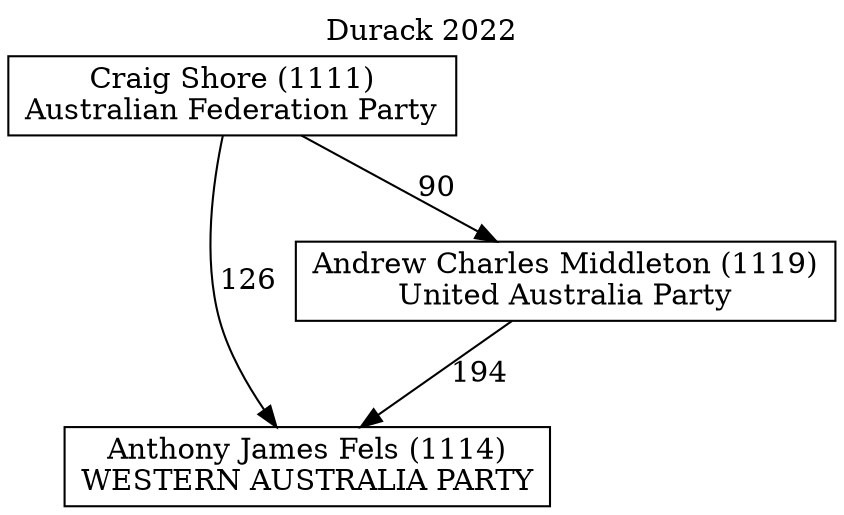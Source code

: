 // House preference flow
digraph "Anthony James Fels (1114)_Durack_2022" {
	graph [label="Durack 2022" labelloc=t mclimit=2]
	node [shape=box]
	"Anthony James Fels (1114)" [label="Anthony James Fels (1114)
WESTERN AUSTRALIA PARTY"]
	"Andrew Charles Middleton (1119)" [label="Andrew Charles Middleton (1119)
United Australia Party"]
	"Craig Shore (1111)" [label="Craig Shore (1111)
Australian Federation Party"]
	"Andrew Charles Middleton (1119)" -> "Anthony James Fels (1114)" [label=194]
	"Craig Shore (1111)" -> "Andrew Charles Middleton (1119)" [label=90]
	"Craig Shore (1111)" -> "Anthony James Fels (1114)" [label=126]
}
